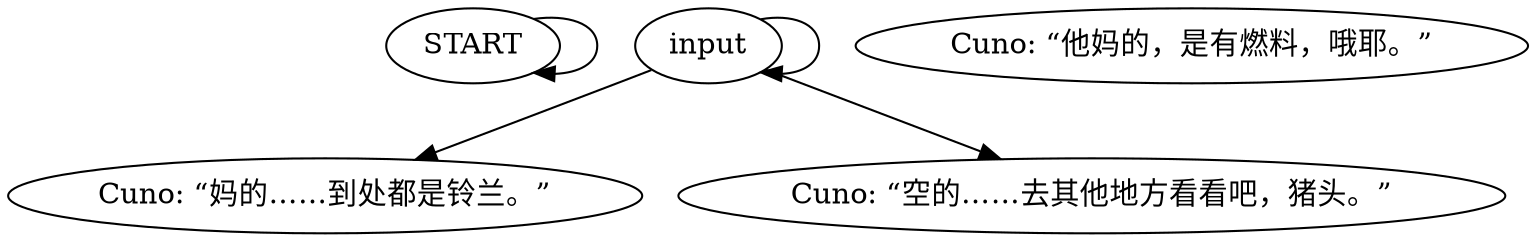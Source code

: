 # SEAFORT / CUNO FUEL barks
# Cuno reacts to fuel empty if task is on w/ BARK
# ==================================================
digraph G {
	  0 [label="START"];
	  1 [label="input"];
	  2 [label="Cuno: “他妈的，是有燃料，哦耶。”"];
	  3 [label="Cuno: “妈的……到处都是铃兰。”"];
	  4 [label="Cuno: “空的……去其他地方看看吧，猪头。”"];
	  0 -> 0
	  1 -> 1
	  1 -> 3
	  1 -> 4
}

